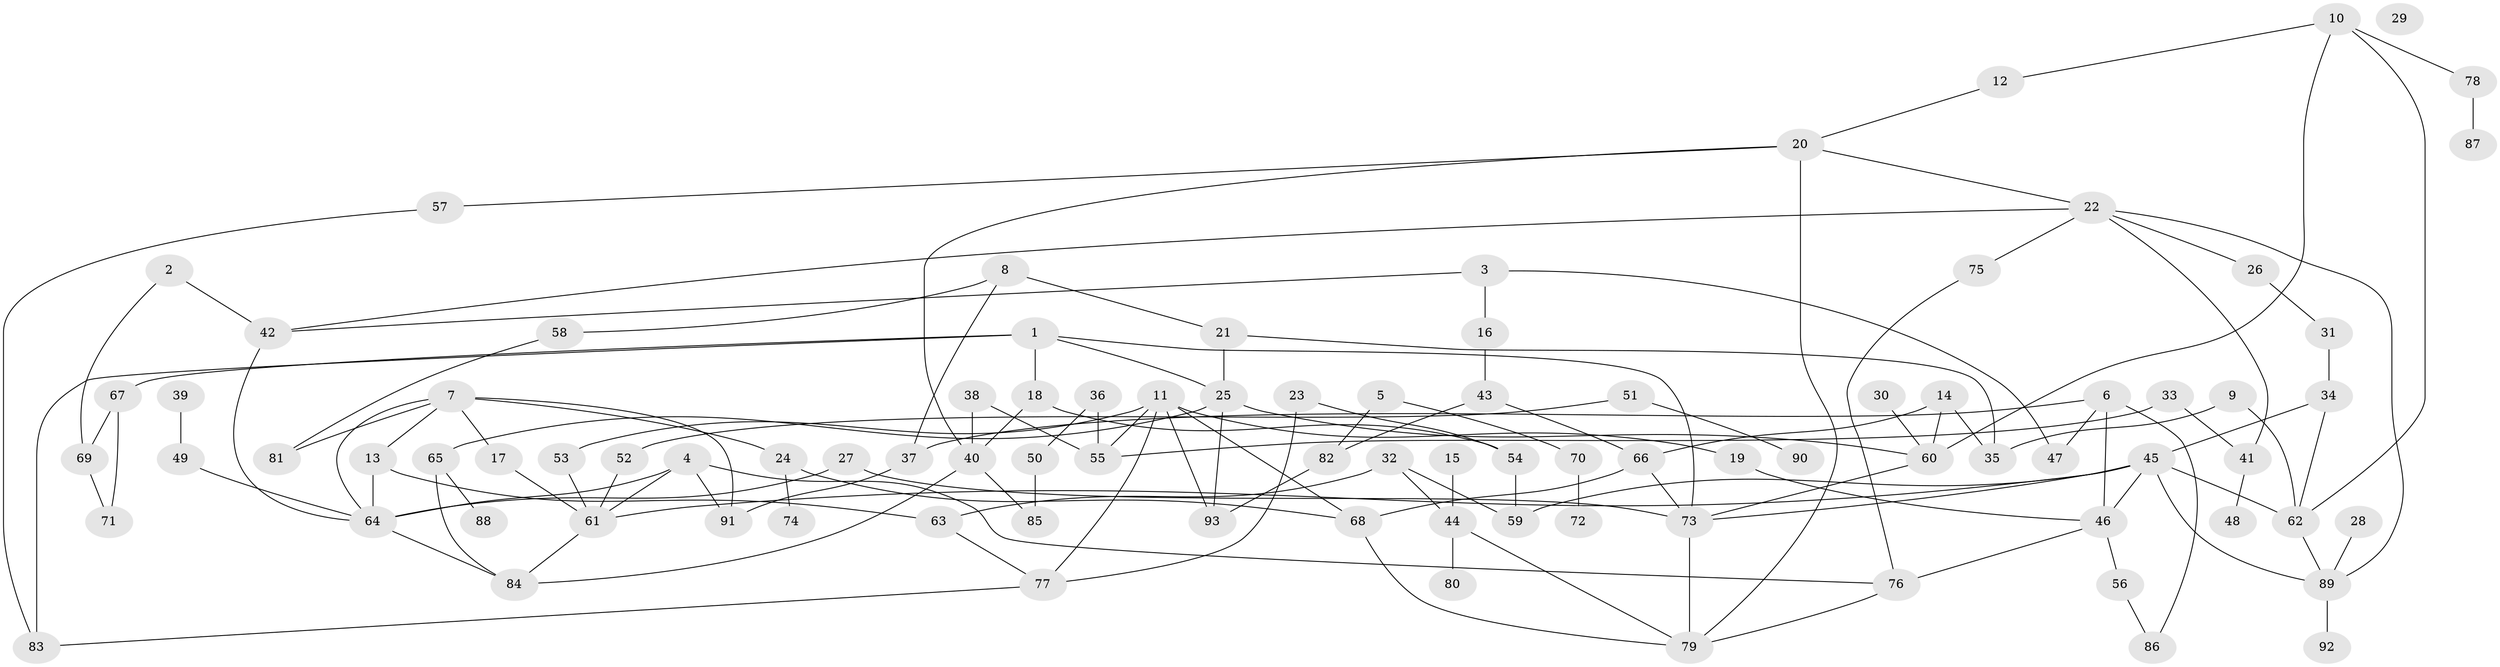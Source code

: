 // coarse degree distribution, {1: 0.20689655172413793, 5: 0.20689655172413793, 7: 0.10344827586206896, 8: 0.06896551724137931, 3: 0.10344827586206896, 9: 0.06896551724137931, 6: 0.06896551724137931, 4: 0.034482758620689655, 2: 0.10344827586206896, 10: 0.034482758620689655}
// Generated by graph-tools (version 1.1) at 2025/35/03/04/25 23:35:57]
// undirected, 93 vertices, 137 edges
graph export_dot {
  node [color=gray90,style=filled];
  1;
  2;
  3;
  4;
  5;
  6;
  7;
  8;
  9;
  10;
  11;
  12;
  13;
  14;
  15;
  16;
  17;
  18;
  19;
  20;
  21;
  22;
  23;
  24;
  25;
  26;
  27;
  28;
  29;
  30;
  31;
  32;
  33;
  34;
  35;
  36;
  37;
  38;
  39;
  40;
  41;
  42;
  43;
  44;
  45;
  46;
  47;
  48;
  49;
  50;
  51;
  52;
  53;
  54;
  55;
  56;
  57;
  58;
  59;
  60;
  61;
  62;
  63;
  64;
  65;
  66;
  67;
  68;
  69;
  70;
  71;
  72;
  73;
  74;
  75;
  76;
  77;
  78;
  79;
  80;
  81;
  82;
  83;
  84;
  85;
  86;
  87;
  88;
  89;
  90;
  91;
  92;
  93;
  1 -- 18;
  1 -- 25;
  1 -- 67;
  1 -- 73;
  1 -- 83;
  2 -- 42;
  2 -- 69;
  3 -- 16;
  3 -- 42;
  3 -- 47;
  4 -- 61;
  4 -- 64;
  4 -- 76;
  4 -- 91;
  5 -- 70;
  5 -- 82;
  6 -- 37;
  6 -- 46;
  6 -- 47;
  6 -- 86;
  7 -- 13;
  7 -- 17;
  7 -- 24;
  7 -- 64;
  7 -- 81;
  7 -- 91;
  8 -- 21;
  8 -- 37;
  8 -- 58;
  9 -- 35;
  9 -- 62;
  10 -- 12;
  10 -- 60;
  10 -- 62;
  10 -- 78;
  11 -- 19;
  11 -- 53;
  11 -- 55;
  11 -- 68;
  11 -- 77;
  11 -- 93;
  12 -- 20;
  13 -- 63;
  13 -- 64;
  14 -- 35;
  14 -- 60;
  14 -- 66;
  15 -- 44;
  16 -- 43;
  17 -- 61;
  18 -- 40;
  18 -- 54;
  19 -- 46;
  20 -- 22;
  20 -- 40;
  20 -- 57;
  20 -- 79;
  21 -- 25;
  21 -- 35;
  22 -- 26;
  22 -- 41;
  22 -- 42;
  22 -- 75;
  22 -- 89;
  23 -- 54;
  23 -- 77;
  24 -- 68;
  24 -- 74;
  25 -- 60;
  25 -- 65;
  25 -- 93;
  26 -- 31;
  27 -- 64;
  27 -- 73;
  28 -- 89;
  30 -- 60;
  31 -- 34;
  32 -- 44;
  32 -- 59;
  32 -- 63;
  33 -- 41;
  33 -- 55;
  34 -- 45;
  34 -- 62;
  36 -- 50;
  36 -- 55;
  37 -- 91;
  38 -- 40;
  38 -- 55;
  39 -- 49;
  40 -- 84;
  40 -- 85;
  41 -- 48;
  42 -- 64;
  43 -- 66;
  43 -- 82;
  44 -- 79;
  44 -- 80;
  45 -- 46;
  45 -- 59;
  45 -- 61;
  45 -- 62;
  45 -- 73;
  45 -- 89;
  46 -- 56;
  46 -- 76;
  49 -- 64;
  50 -- 85;
  51 -- 52;
  51 -- 90;
  52 -- 61;
  53 -- 61;
  54 -- 59;
  56 -- 86;
  57 -- 83;
  58 -- 81;
  60 -- 73;
  61 -- 84;
  62 -- 89;
  63 -- 77;
  64 -- 84;
  65 -- 84;
  65 -- 88;
  66 -- 68;
  66 -- 73;
  67 -- 69;
  67 -- 71;
  68 -- 79;
  69 -- 71;
  70 -- 72;
  73 -- 79;
  75 -- 76;
  76 -- 79;
  77 -- 83;
  78 -- 87;
  82 -- 93;
  89 -- 92;
}
